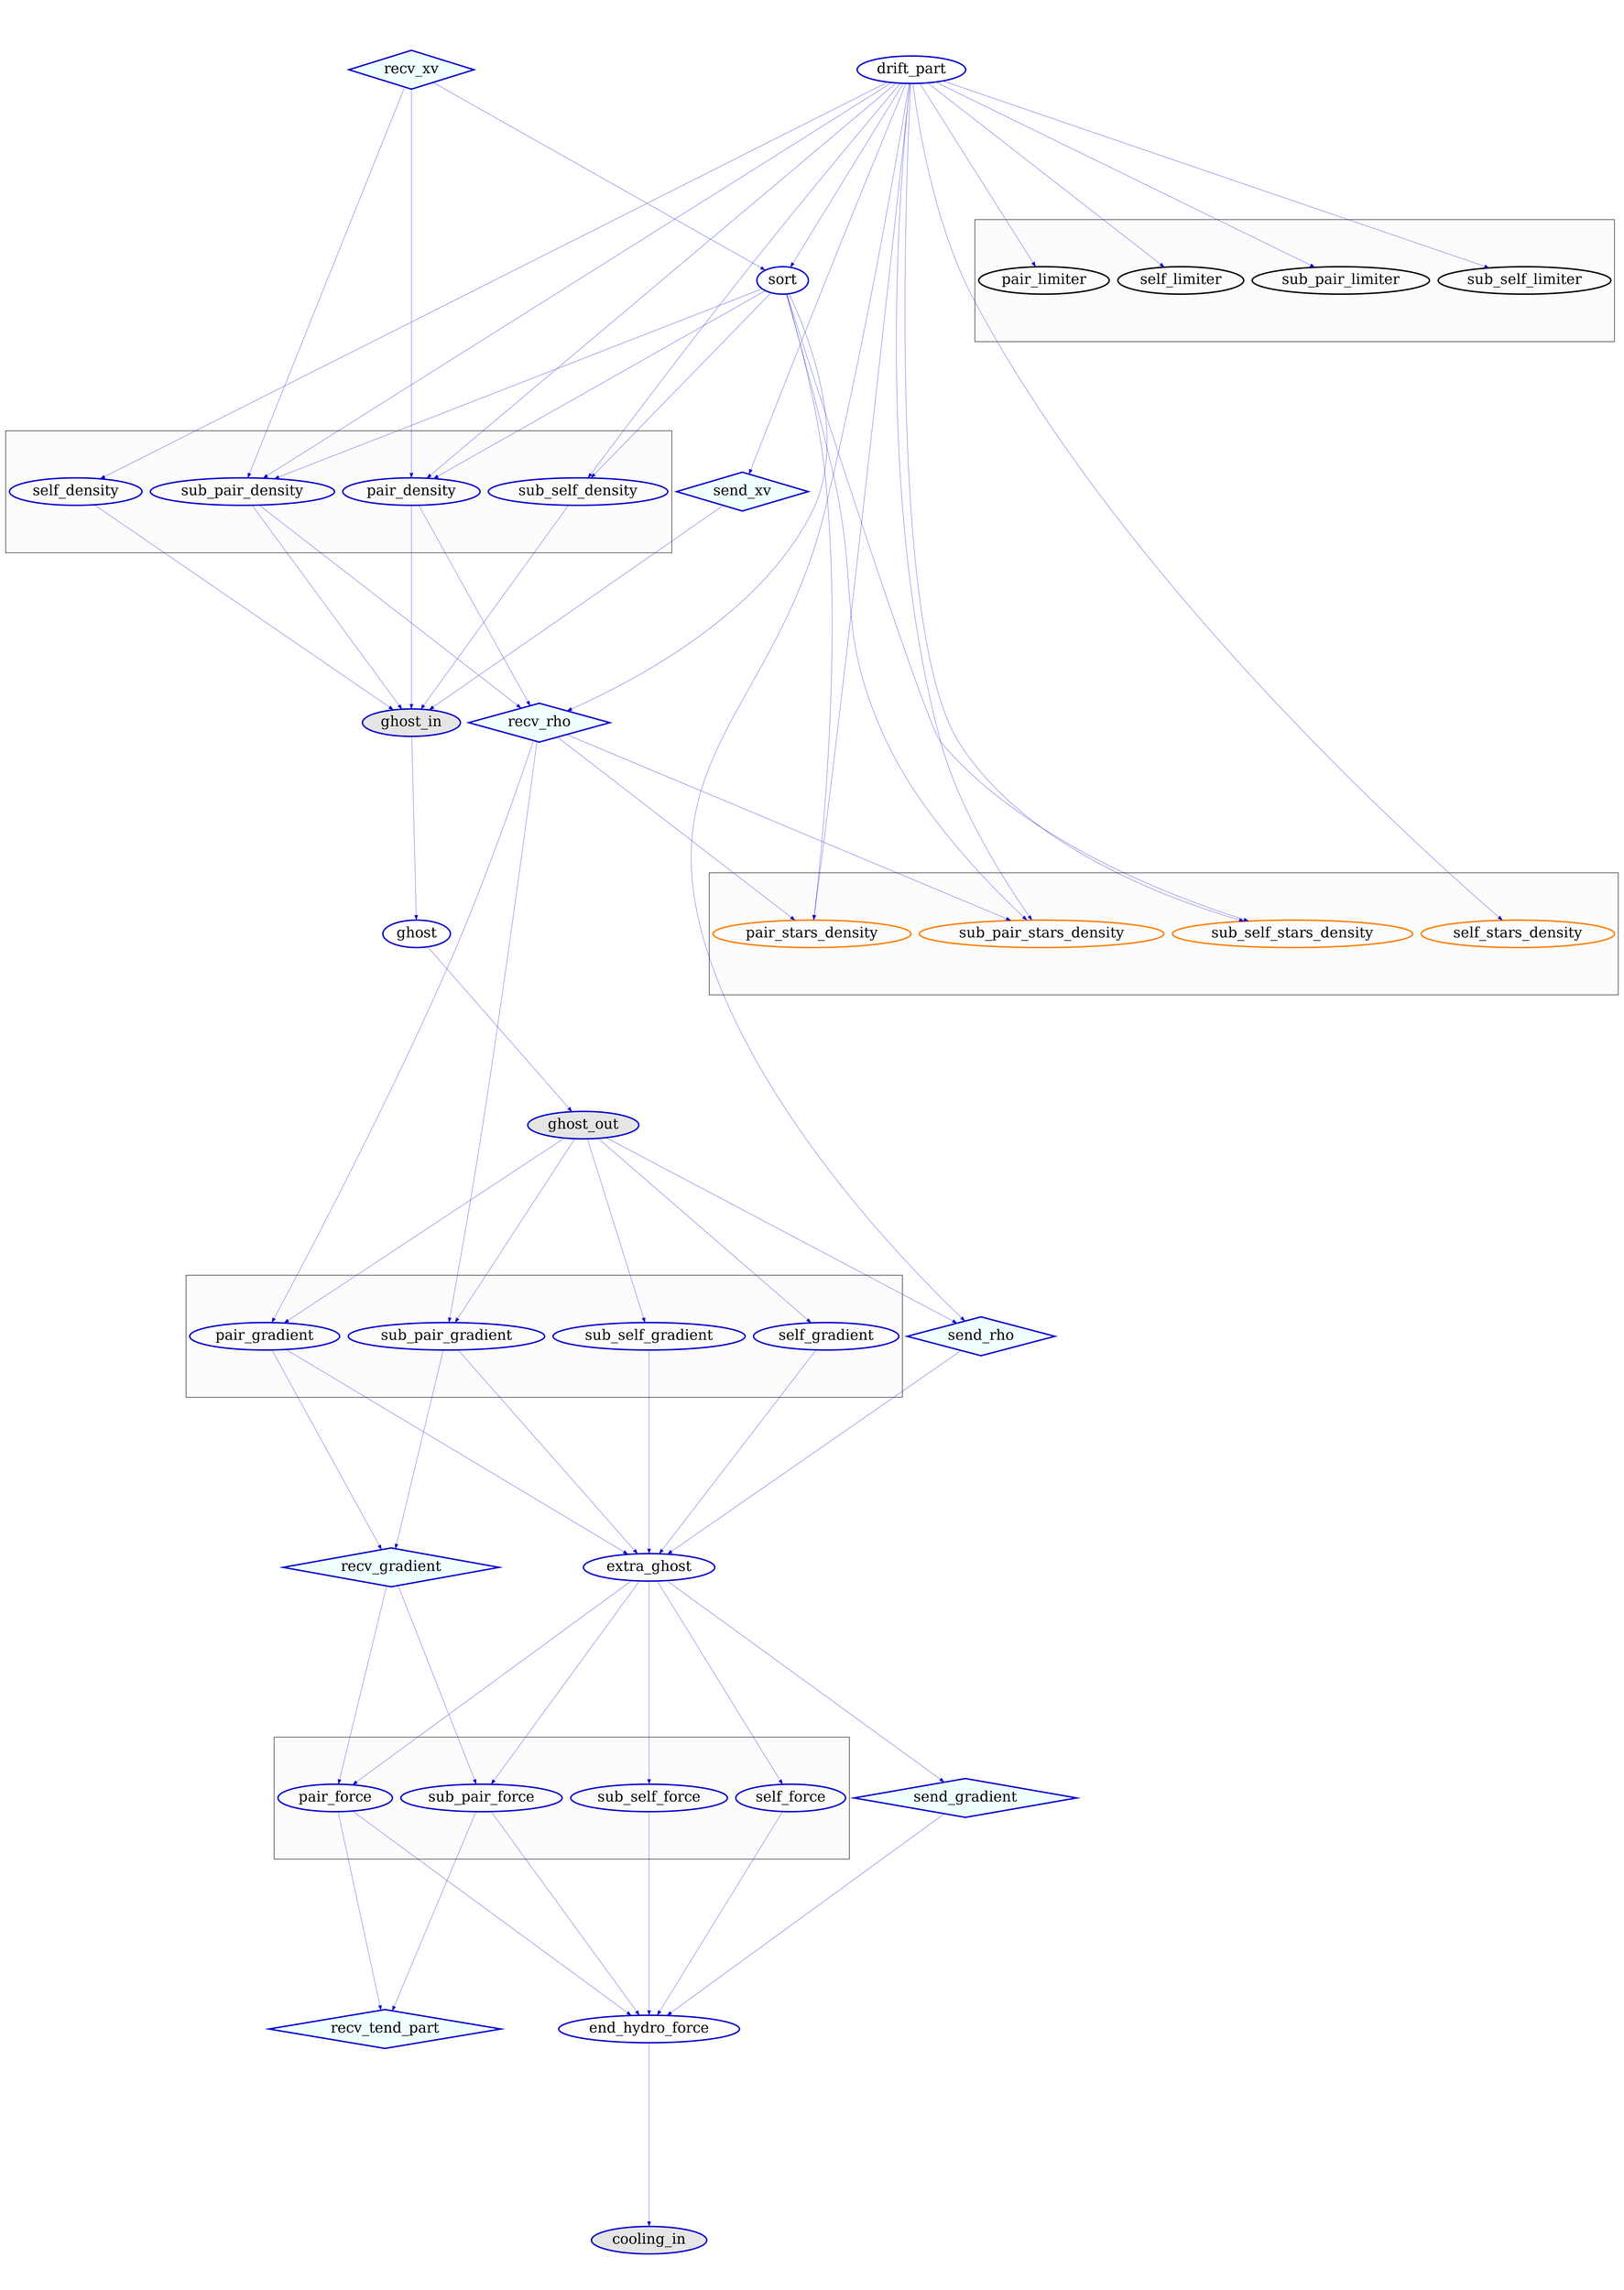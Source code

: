 digraph task_dep {
	 # Header
	 compound=true;
	 ratio=1.41;
	 node[nodesep=0.15, fontsize=30, penwidth=3.];
	 edge[fontsize=0, penwidth=0.5];
	 ranksep=0.8;

	 # Special tasks
	 sort[color=blue3];
	 self_density[color=blue3];
	 self_gradient[color=blue3];
	 self_force[color=blue3];
	 self_stars_density[color=darkorange1];
	 pair_density[color=blue3];
	 pair_gradient[color=blue3];
	 pair_force[color=blue3];
	 pair_limiter[color=black];
	 pair_stars_density[color=darkorange1];
	 sub_self_density[color=blue3];
	 sub_self_gradient[color=blue3];
	 sub_self_force[color=blue3];
	 sub_self_limiter[color=black];
	 sub_self_stars_density[color=darkorange1];
	 sub_pair_density[color=blue3];
	 sub_pair_gradient[color=blue3];
	 sub_pair_force[color=blue3];
	 sub_pair_limiter[color=black];
	 sub_pair_stars_density[color=darkorange1];
	 ghost_in[style=filled,fillcolor=grey90,color=blue3];
	 ghost[color=blue3];
	 ghost_out[style=filled,fillcolor=grey90,color=blue3];
	 extra_ghost[color=blue3];
	 drift_part[color=blue3];
	 end_hydro_force[color=blue3];
	 send_gradient[shape=diamond,style=filled,fillcolor=azure,color=blue3];
	 send_xv[shape=diamond,style=filled,fillcolor=azure,color=blue3];
	 send_rho[shape=diamond,style=filled,fillcolor=azure,color=blue3];
	 recv_gradient[shape=diamond,style=filled,fillcolor=azure,color=blue3];
	 recv_tend_part[shape=diamond,style=filled,fillcolor=azure,color=blue3];
	 recv_xv[shape=diamond,style=filled,fillcolor=azure,color=blue3];
	 recv_rho[shape=diamond,style=filled,fillcolor=azure,color=blue3];
	 cooling_in[style=filled,fillcolor=grey90,color=blue3];
	 
	 # Clusters
	 subgraph clusterDensity {
		 label="";
		 bgcolor="grey99";
		 pair_density;
		 self_density;
		 sub_pair_density;
		 sub_self_density;
	 };

	 subgraph clusterForce {
		 label="";
		 bgcolor="grey99";
		 pair_force;
		 self_force;
		 sub_pair_force;
		 sub_self_force;
	 };

	 subgraph clusterGradient {
		 label="";
		 bgcolor="grey99";
		 pair_gradient;
		 self_gradient;
		 sub_pair_gradient;
		 sub_self_gradient;
	 };

	 subgraph clusterStarsDensity {
		 label="";
		 bgcolor="grey99";
		 pair_stars_density;
		 self_stars_density;
		 sub_pair_stars_density;
		 sub_self_stars_density;
	 };

	 subgraph clusterTimestep_limiter {
		 label="";
		 bgcolor="grey99";
		 pair_limiter;
		 self_limiter;
		 sub_pair_limiter;
		 sub_self_limiter;
	 };


	 # Dependencies
	 sort->pair_density[fontcolor=blue3,color=blue3]
	 sort->pair_stars_density[fontcolor=blue3,color=blue3]
	 sort->recv_rho[fontcolor=blue3,color=blue3]
	 sort->sub_self_density[fontcolor=blue3,color=blue3]
	 sort->sub_self_stars_density[fontcolor=blue3,color=blue3]
	 sort->sub_pair_density[fontcolor=blue3,color=blue3]
	 sort->sub_pair_stars_density[fontcolor=blue3,color=blue3]
	 self_density->ghost_in[fontcolor=blue3,color=blue3]
	 self_gradient->extra_ghost[fontcolor=blue3,color=blue3]
	 self_force->end_hydro_force[fontcolor=blue3,color=blue3]
	 pair_density->ghost_in[fontcolor=blue3,color=blue3]
	 pair_density->recv_rho[fontcolor=blue3,color=blue3]
	 pair_gradient->extra_ghost[fontcolor=blue3,color=blue3]
	 pair_gradient->recv_gradient[fontcolor=blue3,color=blue3]
	 pair_force->end_hydro_force[fontcolor=blue3,color=blue3]
	 pair_force->recv_tend_part[fontcolor=blue3,color=blue3]
	 sub_self_density->ghost_in[fontcolor=blue3,color=blue3]
	 sub_self_gradient->extra_ghost[fontcolor=blue3,color=blue3]
	 sub_self_force->end_hydro_force[fontcolor=blue3,color=blue3]
	 sub_pair_density->ghost_in[fontcolor=blue3,color=blue3]
	 sub_pair_density->recv_rho[fontcolor=blue3,color=blue3]
	 sub_pair_gradient->extra_ghost[fontcolor=blue3,color=blue3]
	 sub_pair_gradient->recv_gradient[fontcolor=blue3,color=blue3]
	 sub_pair_force->end_hydro_force[fontcolor=blue3,color=blue3]
	 sub_pair_force->recv_tend_part[fontcolor=blue3,color=blue3]
	 ghost_in->ghost[fontcolor=blue3,color=blue3]
	 ghost->ghost_out[fontcolor=blue3,color=blue3]
	 ghost_out->self_gradient[fontcolor=blue3,color=blue3]
	 ghost_out->pair_gradient[fontcolor=blue3,color=blue3]
	 ghost_out->send_rho[fontcolor=blue3,color=blue3]
	 ghost_out->sub_self_gradient[fontcolor=blue3,color=blue3]
	 ghost_out->sub_pair_gradient[fontcolor=blue3,color=blue3]
	 extra_ghost->self_force[fontcolor=blue3,color=blue3]
	 extra_ghost->pair_force[fontcolor=blue3,color=blue3]
	 extra_ghost->send_gradient[fontcolor=blue3,color=blue3]
	 extra_ghost->sub_self_force[fontcolor=blue3,color=blue3]
	 extra_ghost->sub_pair_force[fontcolor=blue3,color=blue3]
	 drift_part->self_density[fontcolor=blue3,color=blue3]
	 drift_part->self_stars_density[fontcolor=blue3,color=blue3]
	 drift_part->self_limiter[fontcolor=blue3,color=blue3]
	 drift_part->pair_density[fontcolor=blue3,color=blue3]
	 drift_part->pair_stars_density[fontcolor=blue3,color=blue3]
	 drift_part->pair_limiter[fontcolor=blue3,color=blue3]
	 drift_part->sort[fontcolor=blue3,color=blue3]
	 drift_part->send_rho[fontcolor=blue3,color=blue3]
	 drift_part->send_xv[fontcolor=blue3,color=blue3]
	 drift_part->sub_self_density[fontcolor=blue3,color=blue3]
	 drift_part->sub_self_stars_density[fontcolor=blue3,color=blue3]
	 drift_part->sub_self_limiter[fontcolor=blue3,color=blue3]
	 drift_part->sub_pair_density[fontcolor=blue3,color=blue3]
	 drift_part->sub_pair_stars_density[fontcolor=blue3,color=blue3]
	 drift_part->sub_pair_limiter[fontcolor=blue3,color=blue3]
	 end_hydro_force->cooling_in[fontcolor=blue3,color=blue3]
	 send_gradient->end_hydro_force[fontcolor=blue3,color=blue3]
	 send_xv->ghost_in[fontcolor=blue3,color=blue3]
	 send_rho->extra_ghost[fontcolor=blue3,color=blue3]
	 recv_gradient->pair_force[fontcolor=blue3,color=blue3]
	 recv_gradient->sub_pair_force[fontcolor=blue3,color=blue3]
	 recv_xv->sort[fontcolor=blue3,color=blue3]
	 recv_xv->pair_density[fontcolor=blue3,color=blue3]
	 recv_xv->sub_pair_density[fontcolor=blue3,color=blue3]
	 recv_rho->pair_gradient[fontcolor=blue3,color=blue3]
	 recv_rho->pair_stars_density[fontcolor=blue3,color=blue3]
	 recv_rho->sub_pair_gradient[fontcolor=blue3,color=blue3]
	 recv_rho->sub_pair_stars_density[fontcolor=blue3,color=blue3]
}